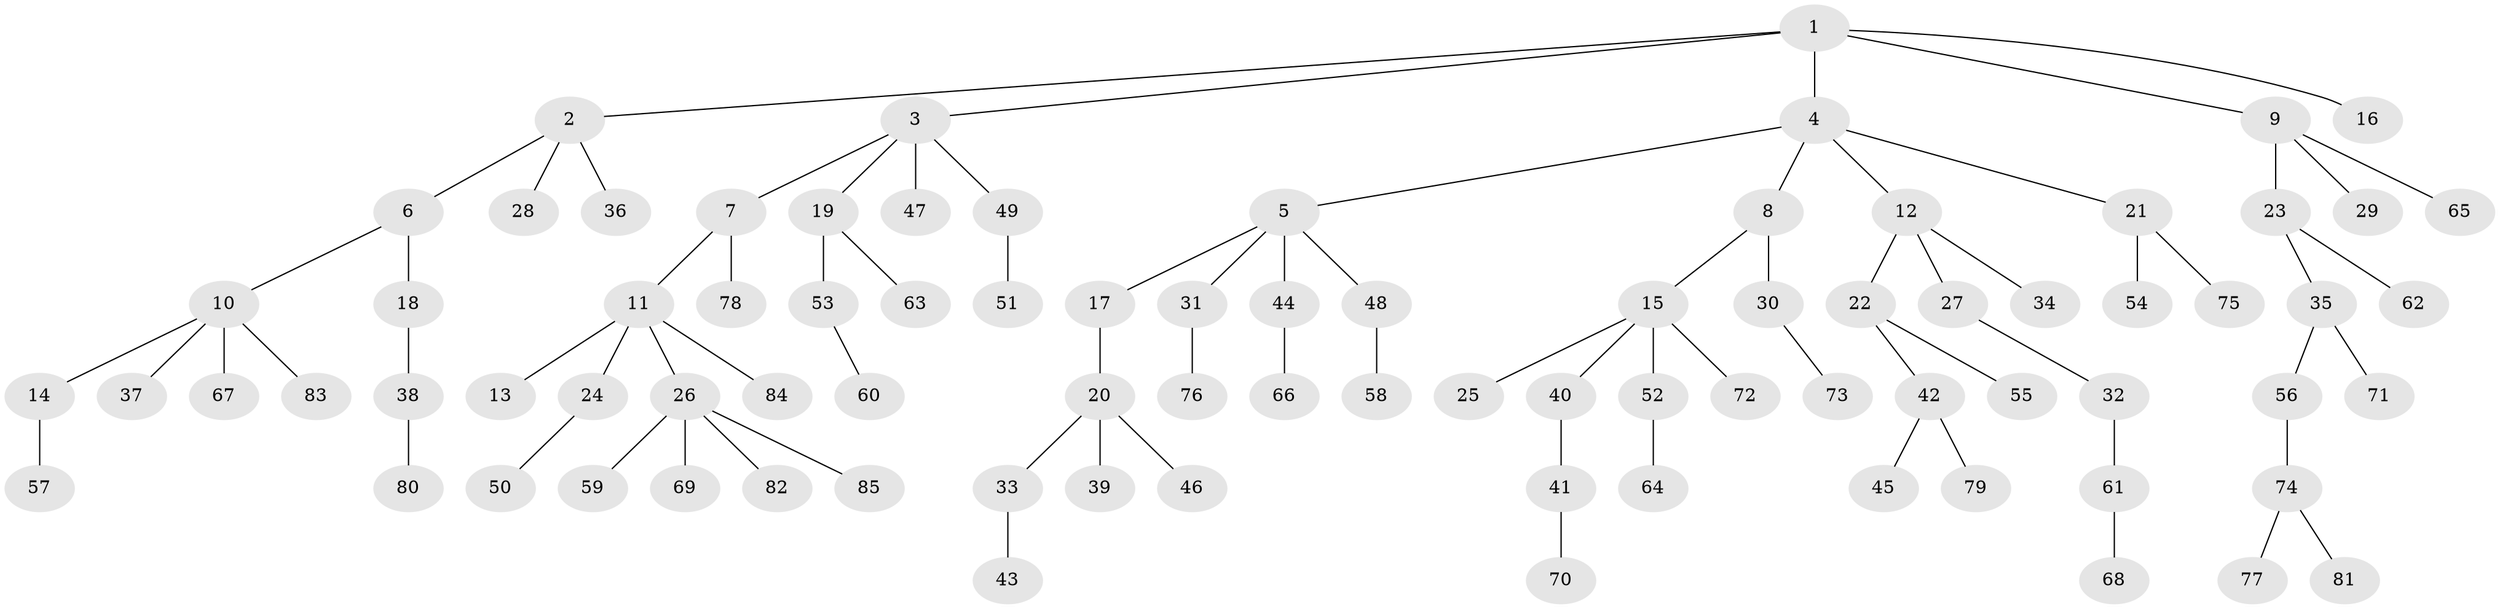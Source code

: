 // Generated by graph-tools (version 1.1) at 2025/02/03/09/25 03:02:18]
// undirected, 85 vertices, 84 edges
graph export_dot {
graph [start="1"]
  node [color=gray90,style=filled];
  1;
  2;
  3;
  4;
  5;
  6;
  7;
  8;
  9;
  10;
  11;
  12;
  13;
  14;
  15;
  16;
  17;
  18;
  19;
  20;
  21;
  22;
  23;
  24;
  25;
  26;
  27;
  28;
  29;
  30;
  31;
  32;
  33;
  34;
  35;
  36;
  37;
  38;
  39;
  40;
  41;
  42;
  43;
  44;
  45;
  46;
  47;
  48;
  49;
  50;
  51;
  52;
  53;
  54;
  55;
  56;
  57;
  58;
  59;
  60;
  61;
  62;
  63;
  64;
  65;
  66;
  67;
  68;
  69;
  70;
  71;
  72;
  73;
  74;
  75;
  76;
  77;
  78;
  79;
  80;
  81;
  82;
  83;
  84;
  85;
  1 -- 2;
  1 -- 3;
  1 -- 4;
  1 -- 9;
  1 -- 16;
  2 -- 6;
  2 -- 28;
  2 -- 36;
  3 -- 7;
  3 -- 19;
  3 -- 47;
  3 -- 49;
  4 -- 5;
  4 -- 8;
  4 -- 12;
  4 -- 21;
  5 -- 17;
  5 -- 31;
  5 -- 44;
  5 -- 48;
  6 -- 10;
  6 -- 18;
  7 -- 11;
  7 -- 78;
  8 -- 15;
  8 -- 30;
  9 -- 23;
  9 -- 29;
  9 -- 65;
  10 -- 14;
  10 -- 37;
  10 -- 67;
  10 -- 83;
  11 -- 13;
  11 -- 24;
  11 -- 26;
  11 -- 84;
  12 -- 22;
  12 -- 27;
  12 -- 34;
  14 -- 57;
  15 -- 25;
  15 -- 40;
  15 -- 52;
  15 -- 72;
  17 -- 20;
  18 -- 38;
  19 -- 53;
  19 -- 63;
  20 -- 33;
  20 -- 39;
  20 -- 46;
  21 -- 54;
  21 -- 75;
  22 -- 42;
  22 -- 55;
  23 -- 35;
  23 -- 62;
  24 -- 50;
  26 -- 59;
  26 -- 69;
  26 -- 82;
  26 -- 85;
  27 -- 32;
  30 -- 73;
  31 -- 76;
  32 -- 61;
  33 -- 43;
  35 -- 56;
  35 -- 71;
  38 -- 80;
  40 -- 41;
  41 -- 70;
  42 -- 45;
  42 -- 79;
  44 -- 66;
  48 -- 58;
  49 -- 51;
  52 -- 64;
  53 -- 60;
  56 -- 74;
  61 -- 68;
  74 -- 77;
  74 -- 81;
}
